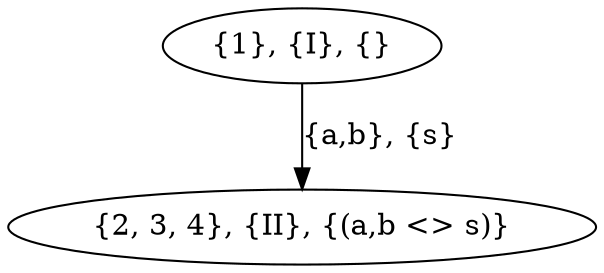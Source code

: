 digraph {
  "{1}, {I}, {}" [role="start"]
  "{2, 3, 4}, {II}, {(a,b <> s)}" [role="end"]

  "{1}, {I}, {}" ->  "{2, 3, 4}, {II}, {(a,b <> s)}" [label="{a,b}, {s}", gp1="a,b", gp2="s"]

}
